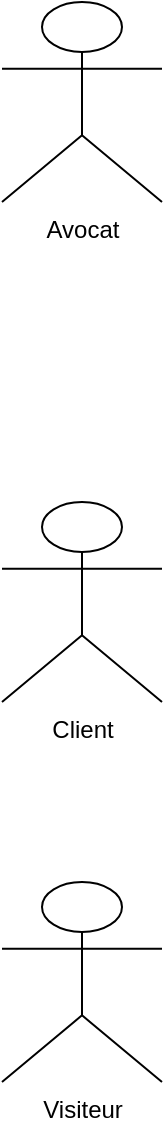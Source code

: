 <mxfile>
    <diagram id="BhlGrVgwvufMiNRYMyhH" name="Page-1">
        <mxGraphModel dx="832" dy="611" grid="1" gridSize="10" guides="1" tooltips="1" connect="1" arrows="1" fold="1" page="1" pageScale="1" pageWidth="850" pageHeight="1100" math="0" shadow="0">
            <root>
                <mxCell id="0"/>
                <mxCell id="1" parent="0"/>
                <mxCell id="2" value="Client" style="shape=umlActor;verticalLabelPosition=bottom;verticalAlign=top;html=1;outlineConnect=0;" vertex="1" parent="1">
                    <mxGeometry x="50" y="300" width="80" height="100" as="geometry"/>
                </mxCell>
                <mxCell id="7" value="Avocat" style="shape=umlActor;verticalLabelPosition=bottom;verticalAlign=top;html=1;outlineConnect=0;" vertex="1" parent="1">
                    <mxGeometry x="50" y="50" width="80" height="100" as="geometry"/>
                </mxCell>
                <mxCell id="8" value="Visiteur" style="shape=umlActor;verticalLabelPosition=bottom;verticalAlign=top;html=1;outlineConnect=0;" vertex="1" parent="1">
                    <mxGeometry x="50" y="490" width="80" height="100" as="geometry"/>
                </mxCell>
            </root>
        </mxGraphModel>
    </diagram>
</mxfile>